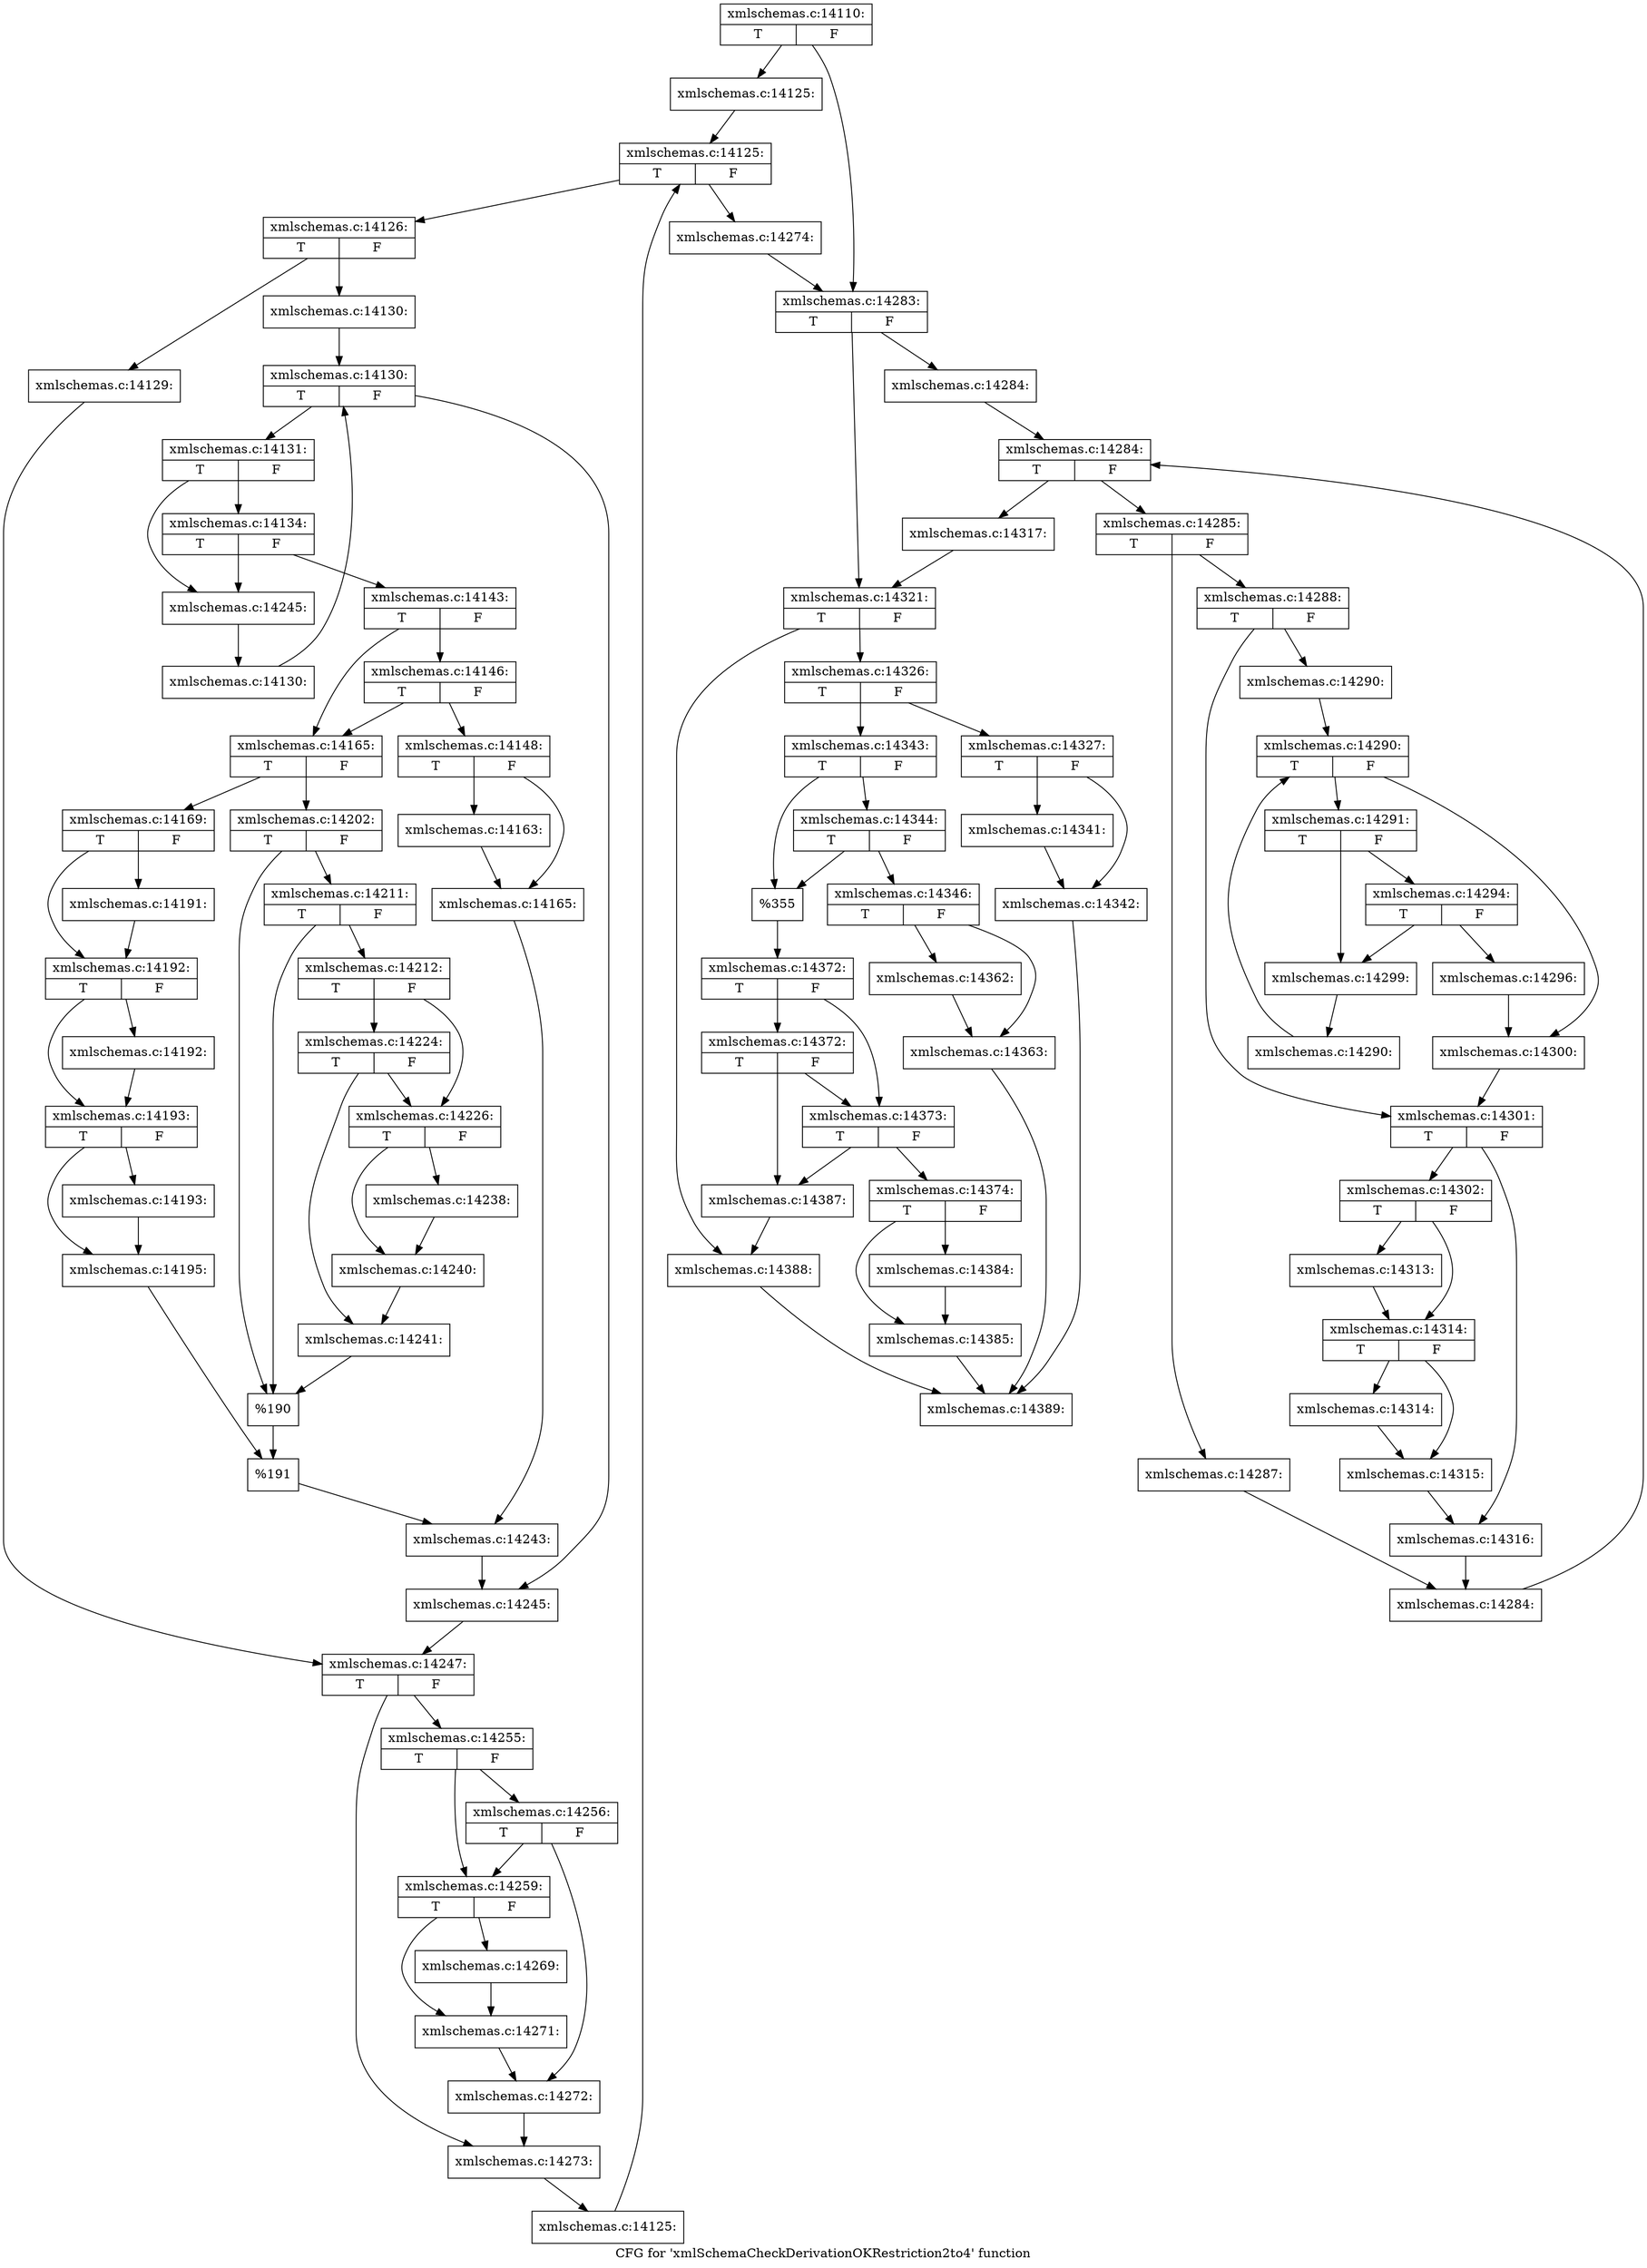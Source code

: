 digraph "CFG for 'xmlSchemaCheckDerivationOKRestriction2to4' function" {
	label="CFG for 'xmlSchemaCheckDerivationOKRestriction2to4' function";

	Node0x5225bd0 [shape=record,label="{xmlschemas.c:14110:|{<s0>T|<s1>F}}"];
	Node0x5225bd0 -> Node0x522d950;
	Node0x5225bd0 -> Node0x522d9a0;
	Node0x522d950 [shape=record,label="{xmlschemas.c:14125:}"];
	Node0x522d950 -> Node0x522de90;
	Node0x522de90 [shape=record,label="{xmlschemas.c:14125:|{<s0>T|<s1>F}}"];
	Node0x522de90 -> Node0x522e110;
	Node0x522de90 -> Node0x522dcf0;
	Node0x522e110 [shape=record,label="{xmlschemas.c:14126:|{<s0>T|<s1>F}}"];
	Node0x522e110 -> Node0x522eaf0;
	Node0x522e110 -> Node0x522eb40;
	Node0x522eaf0 [shape=record,label="{xmlschemas.c:14129:}"];
	Node0x522eaf0 -> Node0x522ed30;
	Node0x522eb40 [shape=record,label="{xmlschemas.c:14130:}"];
	Node0x522eb40 -> Node0x522f890;
	Node0x522f890 [shape=record,label="{xmlschemas.c:14130:|{<s0>T|<s1>F}}"];
	Node0x522f890 -> Node0x522fb70;
	Node0x522f890 -> Node0x522f6f0;
	Node0x522fb70 [shape=record,label="{xmlschemas.c:14131:|{<s0>T|<s1>F}}"];
	Node0x522fb70 -> Node0x52304e0;
	Node0x522fb70 -> Node0x5230490;
	Node0x52304e0 [shape=record,label="{xmlschemas.c:14134:|{<s0>T|<s1>F}}"];
	Node0x52304e0 -> Node0x5230440;
	Node0x52304e0 -> Node0x5230490;
	Node0x5230440 [shape=record,label="{xmlschemas.c:14143:|{<s0>T|<s1>F}}"];
	Node0x5230440 -> Node0x5231590;
	Node0x5230440 -> Node0x5231540;
	Node0x5231590 [shape=record,label="{xmlschemas.c:14146:|{<s0>T|<s1>F}}"];
	Node0x5231590 -> Node0x52314a0;
	Node0x5231590 -> Node0x5231540;
	Node0x52314a0 [shape=record,label="{xmlschemas.c:14148:|{<s0>T|<s1>F}}"];
	Node0x52314a0 -> Node0x5232a30;
	Node0x52314a0 -> Node0x5232e30;
	Node0x5232a30 [shape=record,label="{xmlschemas.c:14163:}"];
	Node0x5232a30 -> Node0x5232e30;
	Node0x5232e30 [shape=record,label="{xmlschemas.c:14165:}"];
	Node0x5232e30 -> Node0x52314f0;
	Node0x5231540 [shape=record,label="{xmlschemas.c:14165:|{<s0>T|<s1>F}}"];
	Node0x5231540 -> Node0x5233a90;
	Node0x5231540 -> Node0x5233b30;
	Node0x5233a90 [shape=record,label="{xmlschemas.c:14169:|{<s0>T|<s1>F}}"];
	Node0x5233a90 -> Node0x5236090;
	Node0x5233a90 -> Node0x52360e0;
	Node0x5236090 [shape=record,label="{xmlschemas.c:14191:}"];
	Node0x5236090 -> Node0x52360e0;
	Node0x52360e0 [shape=record,label="{xmlschemas.c:14192:|{<s0>T|<s1>F}}"];
	Node0x52360e0 -> Node0x5236640;
	Node0x52360e0 -> Node0x5236690;
	Node0x5236640 [shape=record,label="{xmlschemas.c:14192:}"];
	Node0x5236640 -> Node0x5236690;
	Node0x5236690 [shape=record,label="{xmlschemas.c:14193:|{<s0>T|<s1>F}}"];
	Node0x5236690 -> Node0x5236b10;
	Node0x5236690 -> Node0x5236b60;
	Node0x5236b10 [shape=record,label="{xmlschemas.c:14193:}"];
	Node0x5236b10 -> Node0x5236b60;
	Node0x5236b60 [shape=record,label="{xmlschemas.c:14195:}"];
	Node0x5236b60 -> Node0x5233ae0;
	Node0x5233b30 [shape=record,label="{xmlschemas.c:14202:|{<s0>T|<s1>F}}"];
	Node0x5233b30 -> Node0x5237a50;
	Node0x5233b30 -> Node0x5237a00;
	Node0x5237a50 [shape=record,label="{xmlschemas.c:14211:|{<s0>T|<s1>F}}"];
	Node0x5237a50 -> Node0x5237ab0;
	Node0x5237a50 -> Node0x5237a00;
	Node0x5237ab0 [shape=record,label="{xmlschemas.c:14212:|{<s0>T|<s1>F}}"];
	Node0x5237ab0 -> Node0x46174e0;
	Node0x5237ab0 -> Node0x52385e0;
	Node0x52385e0 [shape=record,label="{xmlschemas.c:14224:|{<s0>T|<s1>F}}"];
	Node0x52385e0 -> Node0x5238590;
	Node0x52385e0 -> Node0x46174e0;
	Node0x46174e0 [shape=record,label="{xmlschemas.c:14226:|{<s0>T|<s1>F}}"];
	Node0x46174e0 -> Node0x52397d0;
	Node0x46174e0 -> Node0x5239820;
	Node0x52397d0 [shape=record,label="{xmlschemas.c:14238:}"];
	Node0x52397d0 -> Node0x5239820;
	Node0x5239820 [shape=record,label="{xmlschemas.c:14240:}"];
	Node0x5239820 -> Node0x5238590;
	Node0x5238590 [shape=record,label="{xmlschemas.c:14241:}"];
	Node0x5238590 -> Node0x5237a00;
	Node0x5237a00 [shape=record,label="{%190}"];
	Node0x5237a00 -> Node0x5233ae0;
	Node0x5233ae0 [shape=record,label="{%191}"];
	Node0x5233ae0 -> Node0x52314f0;
	Node0x52314f0 [shape=record,label="{xmlschemas.c:14243:}"];
	Node0x52314f0 -> Node0x522f6f0;
	Node0x5230490 [shape=record,label="{xmlschemas.c:14245:}"];
	Node0x5230490 -> Node0x522fae0;
	Node0x522fae0 [shape=record,label="{xmlschemas.c:14130:}"];
	Node0x522fae0 -> Node0x522f890;
	Node0x522f6f0 [shape=record,label="{xmlschemas.c:14245:}"];
	Node0x522f6f0 -> Node0x522ed30;
	Node0x522ed30 [shape=record,label="{xmlschemas.c:14247:|{<s0>T|<s1>F}}"];
	Node0x522ed30 -> Node0x523a390;
	Node0x522ed30 -> Node0x523a340;
	Node0x523a340 [shape=record,label="{xmlschemas.c:14255:|{<s0>T|<s1>F}}"];
	Node0x523a340 -> Node0x523a690;
	Node0x523a340 -> Node0x523a730;
	Node0x523a730 [shape=record,label="{xmlschemas.c:14256:|{<s0>T|<s1>F}}"];
	Node0x523a730 -> Node0x523a690;
	Node0x523a730 -> Node0x523a6e0;
	Node0x523a690 [shape=record,label="{xmlschemas.c:14259:|{<s0>T|<s1>F}}"];
	Node0x523a690 -> Node0x523bf80;
	Node0x523a690 -> Node0x523bfd0;
	Node0x523bf80 [shape=record,label="{xmlschemas.c:14269:}"];
	Node0x523bf80 -> Node0x523bfd0;
	Node0x523bfd0 [shape=record,label="{xmlschemas.c:14271:}"];
	Node0x523bfd0 -> Node0x523a6e0;
	Node0x523a6e0 [shape=record,label="{xmlschemas.c:14272:}"];
	Node0x523a6e0 -> Node0x523a390;
	Node0x523a390 [shape=record,label="{xmlschemas.c:14273:}"];
	Node0x523a390 -> Node0x522e080;
	Node0x522e080 [shape=record,label="{xmlschemas.c:14125:}"];
	Node0x522e080 -> Node0x522de90;
	Node0x522dcf0 [shape=record,label="{xmlschemas.c:14274:}"];
	Node0x522dcf0 -> Node0x522d9a0;
	Node0x522d9a0 [shape=record,label="{xmlschemas.c:14283:|{<s0>T|<s1>F}}"];
	Node0x522d9a0 -> Node0x523cc30;
	Node0x522d9a0 -> Node0x523cc80;
	Node0x523cc30 [shape=record,label="{xmlschemas.c:14284:}"];
	Node0x523cc30 -> Node0x523d170;
	Node0x523d170 [shape=record,label="{xmlschemas.c:14284:|{<s0>T|<s1>F}}"];
	Node0x523d170 -> Node0x523d3f0;
	Node0x523d170 -> Node0x523cfd0;
	Node0x523d3f0 [shape=record,label="{xmlschemas.c:14285:|{<s0>T|<s1>F}}"];
	Node0x523d3f0 -> Node0x523dcc0;
	Node0x523d3f0 -> Node0x523dd10;
	Node0x523dcc0 [shape=record,label="{xmlschemas.c:14287:}"];
	Node0x523dcc0 -> Node0x523d360;
	Node0x523dd10 [shape=record,label="{xmlschemas.c:14288:|{<s0>T|<s1>F}}"];
	Node0x523dd10 -> Node0x523e300;
	Node0x523dd10 -> Node0x523e350;
	Node0x523e300 [shape=record,label="{xmlschemas.c:14290:}"];
	Node0x523e300 -> Node0x523e840;
	Node0x523e840 [shape=record,label="{xmlschemas.c:14290:|{<s0>T|<s1>F}}"];
	Node0x523e840 -> Node0x523eac0;
	Node0x523e840 -> Node0x523e6a0;
	Node0x523eac0 [shape=record,label="{xmlschemas.c:14291:|{<s0>T|<s1>F}}"];
	Node0x523eac0 -> Node0x523f430;
	Node0x523eac0 -> Node0x523f3e0;
	Node0x523f430 [shape=record,label="{xmlschemas.c:14294:|{<s0>T|<s1>F}}"];
	Node0x523f430 -> Node0x523f390;
	Node0x523f430 -> Node0x523f3e0;
	Node0x523f390 [shape=record,label="{xmlschemas.c:14296:}"];
	Node0x523f390 -> Node0x523e6a0;
	Node0x523f3e0 [shape=record,label="{xmlschemas.c:14299:}"];
	Node0x523f3e0 -> Node0x523ea30;
	Node0x523ea30 [shape=record,label="{xmlschemas.c:14290:}"];
	Node0x523ea30 -> Node0x523e840;
	Node0x523e6a0 [shape=record,label="{xmlschemas.c:14300:}"];
	Node0x523e6a0 -> Node0x523e350;
	Node0x523e350 [shape=record,label="{xmlschemas.c:14301:|{<s0>T|<s1>F}}"];
	Node0x523e350 -> Node0x5240930;
	Node0x523e350 -> Node0x52408e0;
	Node0x52408e0 [shape=record,label="{xmlschemas.c:14302:|{<s0>T|<s1>F}}"];
	Node0x52408e0 -> Node0x5241d70;
	Node0x52408e0 -> Node0x5241dc0;
	Node0x5241d70 [shape=record,label="{xmlschemas.c:14313:}"];
	Node0x5241d70 -> Node0x5241dc0;
	Node0x5241dc0 [shape=record,label="{xmlschemas.c:14314:|{<s0>T|<s1>F}}"];
	Node0x5241dc0 -> Node0x5242410;
	Node0x5241dc0 -> Node0x5242460;
	Node0x5242410 [shape=record,label="{xmlschemas.c:14314:}"];
	Node0x5242410 -> Node0x5242460;
	Node0x5242460 [shape=record,label="{xmlschemas.c:14315:}"];
	Node0x5242460 -> Node0x5240930;
	Node0x5240930 [shape=record,label="{xmlschemas.c:14316:}"];
	Node0x5240930 -> Node0x523d360;
	Node0x523d360 [shape=record,label="{xmlschemas.c:14284:}"];
	Node0x523d360 -> Node0x523d170;
	Node0x523cfd0 [shape=record,label="{xmlschemas.c:14317:}"];
	Node0x523cfd0 -> Node0x523cc80;
	Node0x523cc80 [shape=record,label="{xmlschemas.c:14321:|{<s0>T|<s1>F}}"];
	Node0x523cc80 -> Node0x5242e80;
	Node0x523cc80 -> Node0x5242ed0;
	Node0x5242e80 [shape=record,label="{xmlschemas.c:14326:|{<s0>T|<s1>F}}"];
	Node0x5242e80 -> Node0x5243290;
	Node0x5242e80 -> Node0x5243330;
	Node0x5243290 [shape=record,label="{xmlschemas.c:14327:|{<s0>T|<s1>F}}"];
	Node0x5243290 -> Node0x5244410;
	Node0x5243290 -> Node0x5244460;
	Node0x5244410 [shape=record,label="{xmlschemas.c:14341:}"];
	Node0x5244410 -> Node0x5244460;
	Node0x5244460 [shape=record,label="{xmlschemas.c:14342:}"];
	Node0x5244460 -> Node0x5225fb0;
	Node0x5243330 [shape=record,label="{xmlschemas.c:14343:|{<s0>T|<s1>F}}"];
	Node0x5243330 -> Node0x5244ee0;
	Node0x5243330 -> Node0x5244e90;
	Node0x5244ee0 [shape=record,label="{xmlschemas.c:14344:|{<s0>T|<s1>F}}"];
	Node0x5244ee0 -> Node0x5244e40;
	Node0x5244ee0 -> Node0x5244e90;
	Node0x5244e40 [shape=record,label="{xmlschemas.c:14346:|{<s0>T|<s1>F}}"];
	Node0x5244e40 -> Node0x52464f0;
	Node0x5244e40 -> Node0x5246540;
	Node0x52464f0 [shape=record,label="{xmlschemas.c:14362:}"];
	Node0x52464f0 -> Node0x5246540;
	Node0x5246540 [shape=record,label="{xmlschemas.c:14363:}"];
	Node0x5246540 -> Node0x5225fb0;
	Node0x5244e90 [shape=record,label="{%355}"];
	Node0x5244e90 -> Node0x52432e0;
	Node0x52432e0 [shape=record,label="{xmlschemas.c:14372:|{<s0>T|<s1>F}}"];
	Node0x52432e0 -> Node0x5247130;
	Node0x52432e0 -> Node0x52470b0;
	Node0x5247130 [shape=record,label="{xmlschemas.c:14372:|{<s0>T|<s1>F}}"];
	Node0x5247130 -> Node0x5247060;
	Node0x5247130 -> Node0x52470b0;
	Node0x52470b0 [shape=record,label="{xmlschemas.c:14373:|{<s0>T|<s1>F}}"];
	Node0x52470b0 -> Node0x5247010;
	Node0x52470b0 -> Node0x5247060;
	Node0x5247010 [shape=record,label="{xmlschemas.c:14374:|{<s0>T|<s1>F}}"];
	Node0x5247010 -> Node0x52489e0;
	Node0x5247010 -> Node0x5248a30;
	Node0x52489e0 [shape=record,label="{xmlschemas.c:14384:}"];
	Node0x52489e0 -> Node0x5248a30;
	Node0x5248a30 [shape=record,label="{xmlschemas.c:14385:}"];
	Node0x5248a30 -> Node0x5225fb0;
	Node0x5247060 [shape=record,label="{xmlschemas.c:14387:}"];
	Node0x5247060 -> Node0x5242ed0;
	Node0x5242ed0 [shape=record,label="{xmlschemas.c:14388:}"];
	Node0x5242ed0 -> Node0x5225fb0;
	Node0x5225fb0 [shape=record,label="{xmlschemas.c:14389:}"];
}
